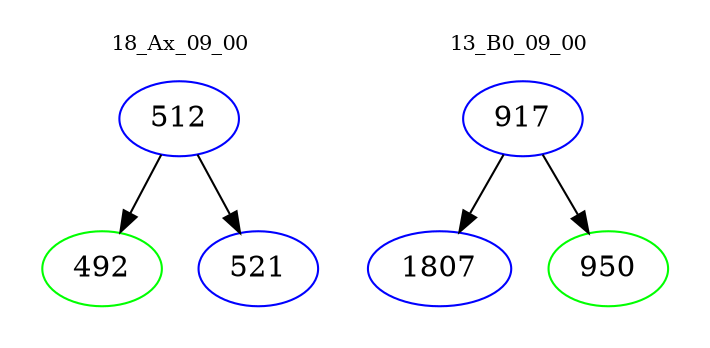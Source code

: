 digraph{
subgraph cluster_0 {
color = white
label = "18_Ax_09_00";
fontsize=10;
T0_512 [label="512", color="blue"]
T0_512 -> T0_492 [color="black"]
T0_492 [label="492", color="green"]
T0_512 -> T0_521 [color="black"]
T0_521 [label="521", color="blue"]
}
subgraph cluster_1 {
color = white
label = "13_B0_09_00";
fontsize=10;
T1_917 [label="917", color="blue"]
T1_917 -> T1_1807 [color="black"]
T1_1807 [label="1807", color="blue"]
T1_917 -> T1_950 [color="black"]
T1_950 [label="950", color="green"]
}
}
